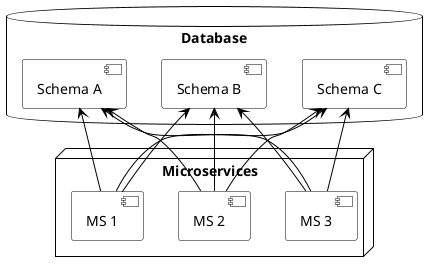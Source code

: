 
@startuml
<style>
queue {
   LineThickness: 1
   BackGroundColor: white
   LineColor: black
}
interface {
   BackGroundColor: white
   LineColor: black
}
component {
   BackGroundColor: white
   LineColor: black
}
database {
   BackGroundColor: white
   LineColor: black
}
node {
   BackGroundColor: white
   LineColor: black
}
rectangle{
   LineColor: black
}
arrow {
   LineColor: black
}
</style>

top to bottom direction
'left to right direction
database Database {
  component [Schema B] as ShemaA
  component [Schema A] as ShemaB
  component [Schema C] as ShemaC
}


node Microservices {
   component [MS 1] as MS3
   component [MS 3] as MS2
   component [MS 2] as MS1
}

ShemaA <-- MS3
ShemaA <-- MS2
ShemaA <-- MS1

ShemaB <-- MS3
ShemaB <-- MS2
ShemaB <-- MS1

ShemaC <-- MS3
ShemaC <-- MS2
ShemaC <-- MS1

@enduml
